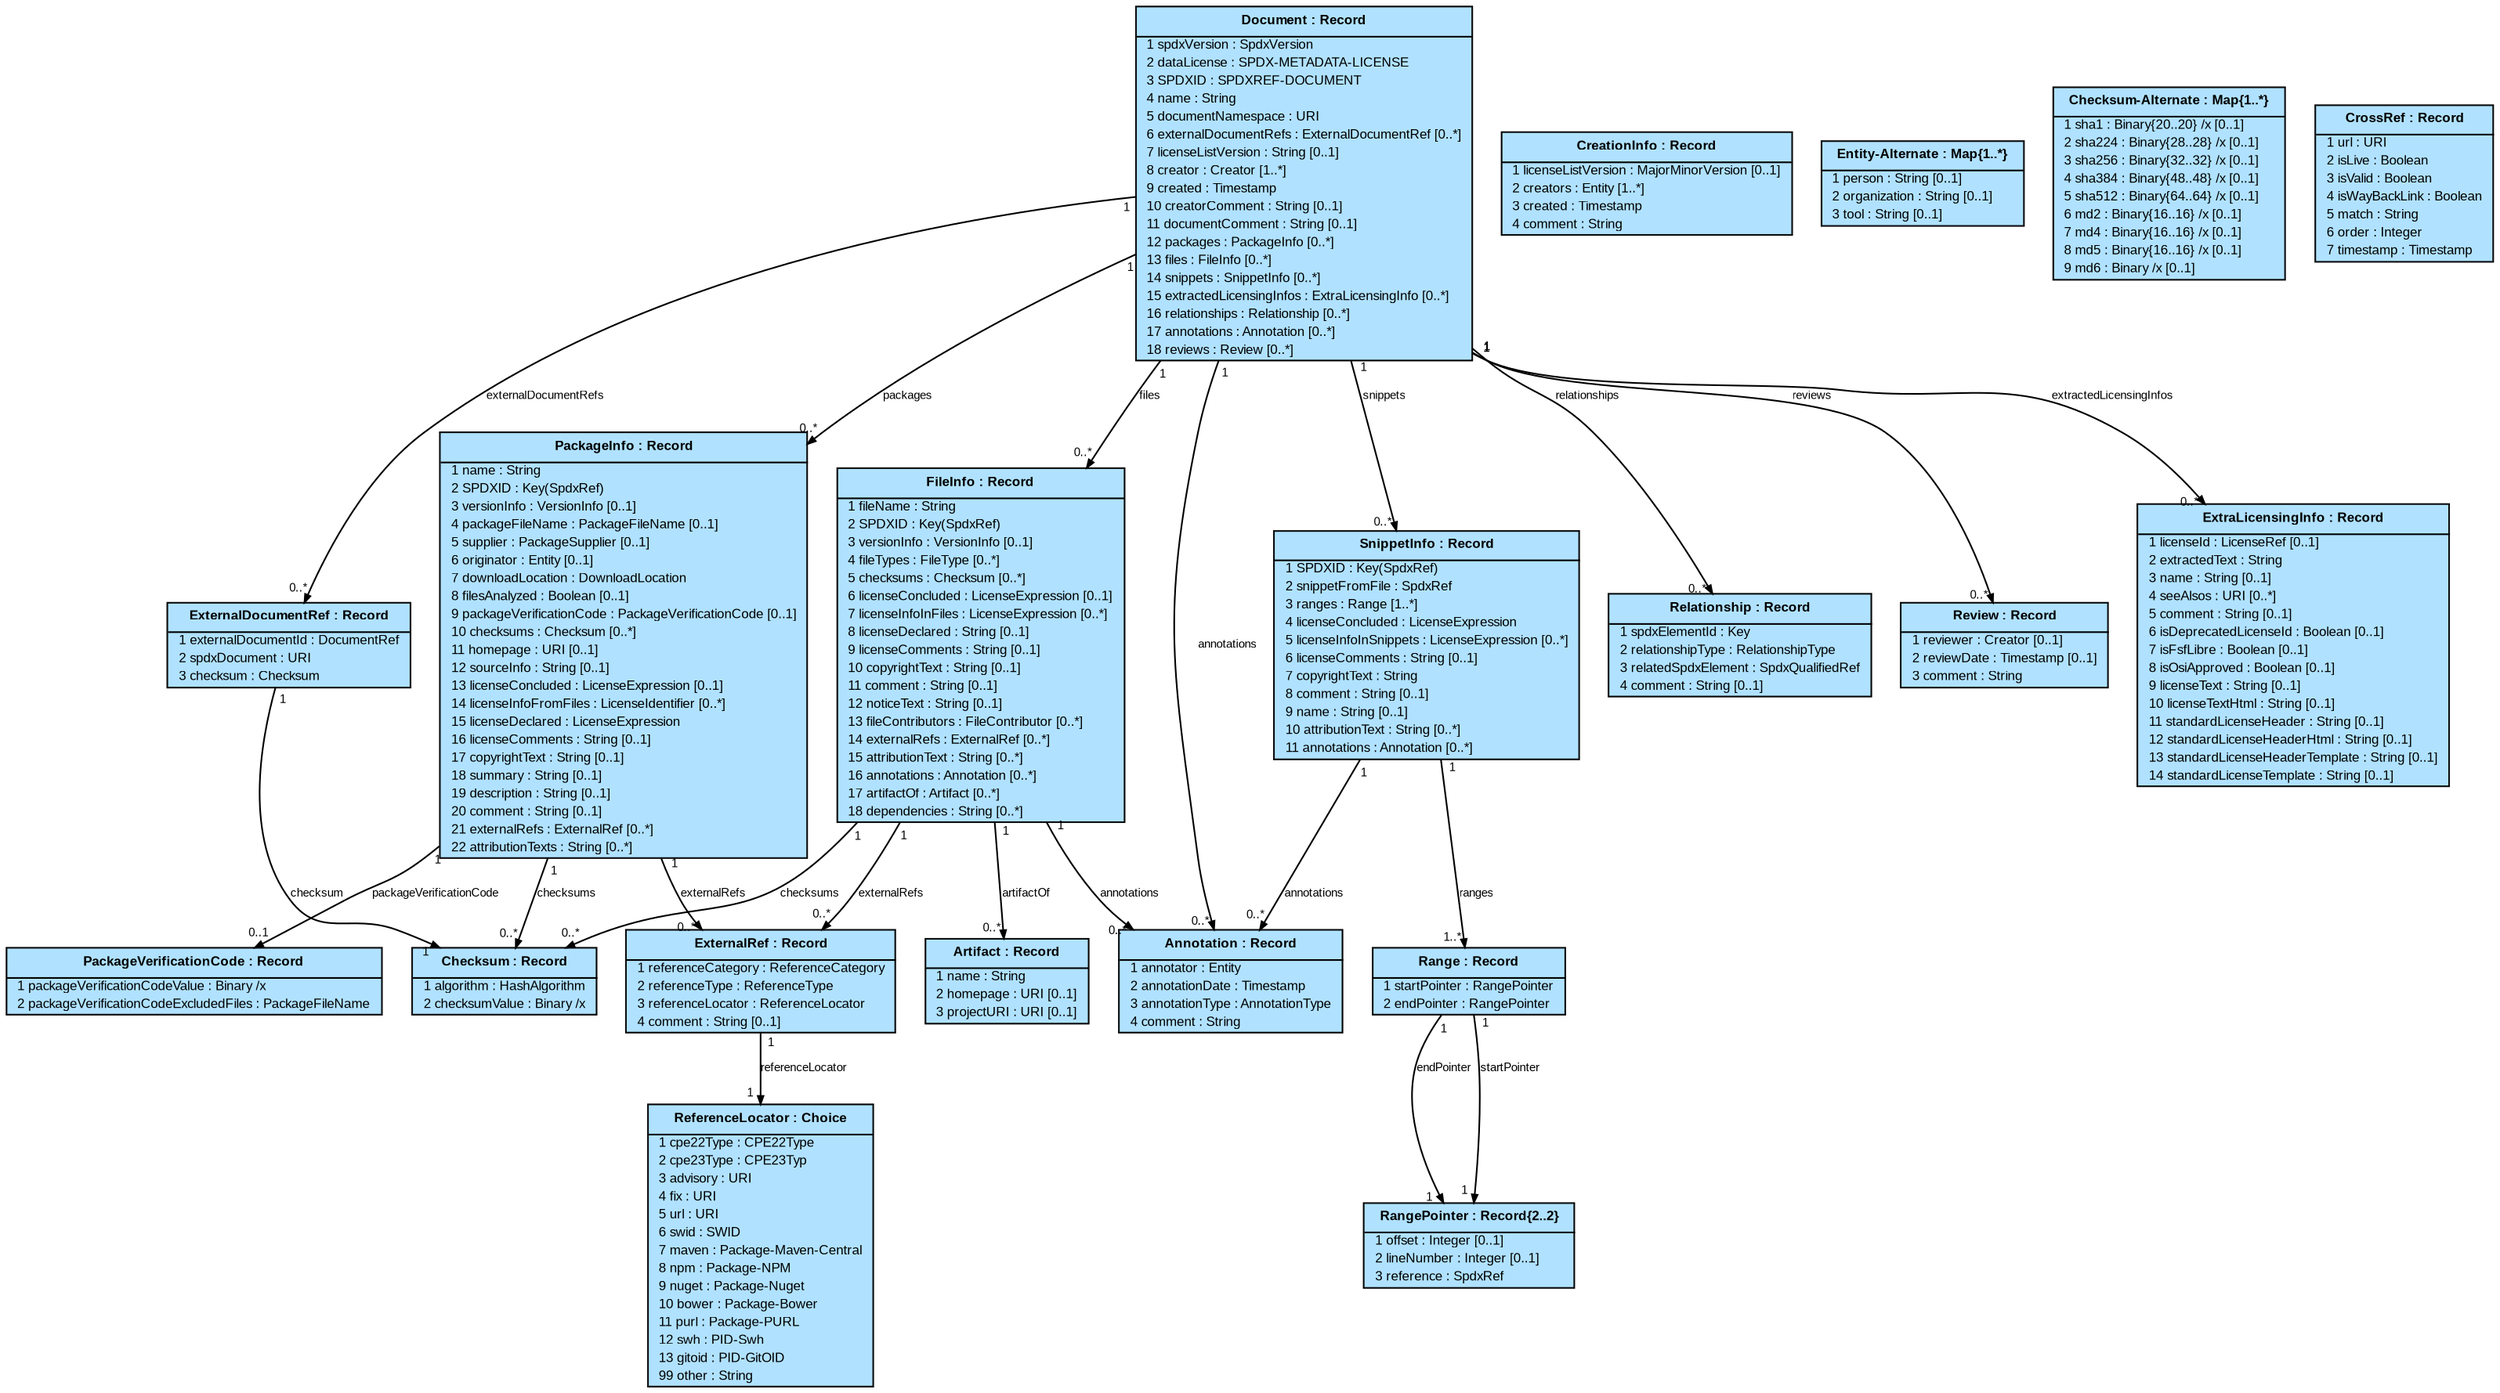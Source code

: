 # title: SPDX v2.3 Information Model
# package: http://spdx.org/spdx-v2.3
# license: CC0-1.0
# namespaces: {'ll': 'http://spdx.org/license-list'}
# exports: ['Document', 'TagMap$']
# config: {'$FieldName': '^[a-zA-Z][_A-Za-z0-9]{0,63}$', '$MaxElements': 1000}

digraph G {
  graph [fontname=Arial, fontsize=12];
  node [fontname=Arial, fontsize=8, shape=plain, style=filled, fillcolor=lightskyblue1];
  edge [fontname=Arial, fontsize=7, arrowsize=0.5, labelangle=45.0, labeldistance=0.9];
  bgcolor="transparent";

n0 [label=<<table cellborder="0" cellpadding="1" cellspacing="0">
<tr><td cellpadding="4"><b>  Document : Record  </b></td></tr><hr/>
  <tr><td align="left">  1 spdxVersion : SpdxVersion  </td></tr>
  <tr><td align="left">  2 dataLicense : SPDX-METADATA-LICENSE  </td></tr>
  <tr><td align="left">  3 SPDXID : SPDXREF-DOCUMENT  </td></tr>
  <tr><td align="left">  4 name : String  </td></tr>
  <tr><td align="left">  5 documentNamespace : URI  </td></tr>
  <tr><td align="left">  6 externalDocumentRefs : ExternalDocumentRef [0..*]  </td></tr>
  <tr><td align="left">  7 licenseListVersion : String [0..1]  </td></tr>
  <tr><td align="left">  8 creator : Creator [1..*]  </td></tr>
  <tr><td align="left">  9 created : Timestamp  </td></tr>
  <tr><td align="left">  10 creatorComment : String [0..1]  </td></tr>
  <tr><td align="left">  11 documentComment : String [0..1]  </td></tr>
  <tr><td align="left">  12 packages : PackageInfo [0..*]  </td></tr>
  <tr><td align="left">  13 files : FileInfo [0..*]  </td></tr>
  <tr><td align="left">  14 snippets : SnippetInfo [0..*]  </td></tr>
  <tr><td align="left">  15 extractedLicensingInfos : ExtraLicensingInfo [0..*]  </td></tr>
  <tr><td align="left">  16 relationships : Relationship [0..*]  </td></tr>
  <tr><td align="left">  17 annotations : Annotation [0..*]  </td></tr>
  <tr><td align="left">  18 reviews : Review [0..*]  </td></tr>
</table>>]

n1 [label=<<table cellborder="0" cellpadding="1" cellspacing="0">
<tr><td cellpadding="4"><b>  ExternalDocumentRef : Record  </b></td></tr><hr/>
  <tr><td align="left">  1 externalDocumentId : DocumentRef  </td></tr>
  <tr><td align="left">  2 spdxDocument : URI  </td></tr>
  <tr><td align="left">  3 checksum : Checksum  </td></tr>
</table>>]

n2 [label=<<table cellborder="0" cellpadding="1" cellspacing="0">
<tr><td cellpadding="4"><b>  CreationInfo : Record  </b></td></tr><hr/>
  <tr><td align="left">  1 licenseListVersion : MajorMinorVersion [0..1]  </td></tr>
  <tr><td align="left">  2 creators : Entity [1..*]  </td></tr>
  <tr><td align="left">  3 created : Timestamp  </td></tr>
  <tr><td align="left">  4 comment : String  </td></tr>
</table>>]

n3 [label=<<table cellborder="0" cellpadding="1" cellspacing="0">
<tr><td cellpadding="4"><b>  PackageInfo : Record  </b></td></tr><hr/>
  <tr><td align="left">  1 name : String  </td></tr>
  <tr><td align="left">  2 SPDXID : Key(SpdxRef)  </td></tr>
  <tr><td align="left">  3 versionInfo : VersionInfo [0..1]  </td></tr>
  <tr><td align="left">  4 packageFileName : PackageFileName [0..1]  </td></tr>
  <tr><td align="left">  5 supplier : PackageSupplier [0..1]  </td></tr>
  <tr><td align="left">  6 originator : Entity [0..1]  </td></tr>
  <tr><td align="left">  7 downloadLocation : DownloadLocation  </td></tr>
  <tr><td align="left">  8 filesAnalyzed : Boolean [0..1]  </td></tr>
  <tr><td align="left">  9 packageVerificationCode : PackageVerificationCode [0..1]  </td></tr>
  <tr><td align="left">  10 checksums : Checksum [0..*]  </td></tr>
  <tr><td align="left">  11 homepage : URI [0..1]  </td></tr>
  <tr><td align="left">  12 sourceInfo : String [0..1]  </td></tr>
  <tr><td align="left">  13 licenseConcluded : LicenseExpression [0..1]  </td></tr>
  <tr><td align="left">  14 licenseInfoFromFiles : LicenseIdentifier [0..*]  </td></tr>
  <tr><td align="left">  15 licenseDeclared : LicenseExpression  </td></tr>
  <tr><td align="left">  16 licenseComments : String [0..1]  </td></tr>
  <tr><td align="left">  17 copyrightText : String [0..1]  </td></tr>
  <tr><td align="left">  18 summary : String [0..1]  </td></tr>
  <tr><td align="left">  19 description : String [0..1]  </td></tr>
  <tr><td align="left">  20 comment : String [0..1]  </td></tr>
  <tr><td align="left">  21 externalRefs : ExternalRef [0..*]  </td></tr>
  <tr><td align="left">  22 attributionTexts : String [0..*]  </td></tr>
</table>>]

n4 [label=<<table cellborder="0" cellpadding="1" cellspacing="0">
<tr><td cellpadding="4"><b>  FileInfo : Record  </b></td></tr><hr/>
  <tr><td align="left">  1 fileName : String  </td></tr>
  <tr><td align="left">  2 SPDXID : Key(SpdxRef)  </td></tr>
  <tr><td align="left">  3 versionInfo : VersionInfo [0..1]  </td></tr>
  <tr><td align="left">  4 fileTypes : FileType [0..*]  </td></tr>
  <tr><td align="left">  5 checksums : Checksum [0..*]  </td></tr>
  <tr><td align="left">  6 licenseConcluded : LicenseExpression [0..1]  </td></tr>
  <tr><td align="left">  7 licenseInfoInFiles : LicenseExpression [0..*]  </td></tr>
  <tr><td align="left">  8 licenseDeclared : String [0..1]  </td></tr>
  <tr><td align="left">  9 licenseComments : String [0..1]  </td></tr>
  <tr><td align="left">  10 copyrightText : String [0..1]  </td></tr>
  <tr><td align="left">  11 comment : String [0..1]  </td></tr>
  <tr><td align="left">  12 noticeText : String [0..1]  </td></tr>
  <tr><td align="left">  13 fileContributors : FileContributor [0..*]  </td></tr>
  <tr><td align="left">  14 externalRefs : ExternalRef [0..*]  </td></tr>
  <tr><td align="left">  15 attributionText : String [0..*]  </td></tr>
  <tr><td align="left">  16 annotations : Annotation [0..*]  </td></tr>
  <tr><td align="left">  17 artifactOf : Artifact [0..*]  </td></tr>
  <tr><td align="left">  18 dependencies : String [0..*]  </td></tr>
</table>>]

n5 [label=<<table cellborder="0" cellpadding="1" cellspacing="0">
<tr><td cellpadding="4"><b>  SnippetInfo : Record  </b></td></tr><hr/>
  <tr><td align="left">  1 SPDXID : Key(SpdxRef)  </td></tr>
  <tr><td align="left">  2 snippetFromFile : SpdxRef  </td></tr>
  <tr><td align="left">  3 ranges : Range [1..*]  </td></tr>
  <tr><td align="left">  4 licenseConcluded : LicenseExpression  </td></tr>
  <tr><td align="left">  5 licenseInfoInSnippets : LicenseExpression [0..*]  </td></tr>
  <tr><td align="left">  6 licenseComments : String [0..1]  </td></tr>
  <tr><td align="left">  7 copyrightText : String  </td></tr>
  <tr><td align="left">  8 comment : String [0..1]  </td></tr>
  <tr><td align="left">  9 name : String [0..1]  </td></tr>
  <tr><td align="left">  10 attributionText : String [0..*]  </td></tr>
  <tr><td align="left">  11 annotations : Annotation [0..*]  </td></tr>
</table>>]

n6 [label=<<table cellborder="0" cellpadding="1" cellspacing="0">
<tr><td cellpadding="4"><b>  Relationship : Record  </b></td></tr><hr/>
  <tr><td align="left">  1 spdxElementId : Key  </td></tr>
  <tr><td align="left">  2 relationshipType : RelationshipType  </td></tr>
  <tr><td align="left">  3 relatedSpdxElement : SpdxQualifiedRef  </td></tr>
  <tr><td align="left">  4 comment : String [0..1]  </td></tr>
</table>>]

n7 [label=<<table cellborder="0" cellpadding="1" cellspacing="0">
<tr><td cellpadding="4"><b>  Annotation : Record  </b></td></tr><hr/>
  <tr><td align="left">  1 annotator : Entity  </td></tr>
  <tr><td align="left">  2 annotationDate : Timestamp  </td></tr>
  <tr><td align="left">  3 annotationType : AnnotationType  </td></tr>
  <tr><td align="left">  4 comment : String  </td></tr>
</table>>]

n8 [label=<<table cellborder="0" cellpadding="1" cellspacing="0">
<tr><td cellpadding="4"><b>  Review : Record  </b></td></tr><hr/>
  <tr><td align="left">  1 reviewer : Creator [0..1]  </td></tr>
  <tr><td align="left">  2 reviewDate : Timestamp [0..1]  </td></tr>
  <tr><td align="left">  3 comment : String  </td></tr>
</table>>]

n24 [label=<<table cellborder="0" cellpadding="1" cellspacing="0">
<tr><td cellpadding="4"><b>  Entity-Alternate : Map{1..*}  </b></td></tr><hr/>
  <tr><td align="left">  1 person : String [0..1]  </td></tr>
  <tr><td align="left">  2 organization : String [0..1]  </td></tr>
  <tr><td align="left">  3 tool : String [0..1]  </td></tr>
</table>>]

n26 [label=<<table cellborder="0" cellpadding="1" cellspacing="0">
<tr><td cellpadding="4"><b>  PackageVerificationCode : Record  </b></td></tr><hr/>
  <tr><td align="left">  1 packageVerificationCodeValue : Binary /x  </td></tr>
  <tr><td align="left">  2 packageVerificationCodeExcludedFiles : PackageFileName  </td></tr>
</table>>]

n27 [label=<<table cellborder="0" cellpadding="1" cellspacing="0">
<tr><td cellpadding="4"><b>  Checksum : Record  </b></td></tr><hr/>
  <tr><td align="left">  1 algorithm : HashAlgorithm  </td></tr>
  <tr><td align="left">  2 checksumValue : Binary /x  </td></tr>
</table>>]

n28 [label=<<table cellborder="0" cellpadding="1" cellspacing="0">
<tr><td cellpadding="4"><b>  Checksum-Alternate : Map{1..*}  </b></td></tr><hr/>
  <tr><td align="left">  1 sha1 : Binary{20..20} /x [0..1]  </td></tr>
  <tr><td align="left">  2 sha224 : Binary{28..28} /x [0..1]  </td></tr>
  <tr><td align="left">  3 sha256 : Binary{32..32} /x [0..1]  </td></tr>
  <tr><td align="left">  4 sha384 : Binary{48..48} /x [0..1]  </td></tr>
  <tr><td align="left">  5 sha512 : Binary{64..64} /x [0..1]  </td></tr>
  <tr><td align="left">  6 md2 : Binary{16..16} /x [0..1]  </td></tr>
  <tr><td align="left">  7 md4 : Binary{16..16} /x [0..1]  </td></tr>
  <tr><td align="left">  8 md5 : Binary{16..16} /x [0..1]  </td></tr>
  <tr><td align="left">  9 md6 : Binary /x [0..1]  </td></tr>
</table>>]

n29 [label=<<table cellborder="0" cellpadding="1" cellspacing="0">
<tr><td cellpadding="4"><b>  ExternalRef : Record  </b></td></tr><hr/>
  <tr><td align="left">  1 referenceCategory : ReferenceCategory  </td></tr>
  <tr><td align="left">  2 referenceType : ReferenceType  </td></tr>
  <tr><td align="left">  3 referenceLocator : ReferenceLocator  </td></tr>
  <tr><td align="left">  4 comment : String [0..1]  </td></tr>
</table>>]

n31 [label=<<table cellborder="0" cellpadding="1" cellspacing="0">
<tr><td cellpadding="4"><b>  ReferenceLocator : Choice  </b></td></tr><hr/>
  <tr><td align="left">  1 cpe22Type : CPE22Type  </td></tr>
  <tr><td align="left">  2 cpe23Type : CPE23Typ  </td></tr>
  <tr><td align="left">  3 advisory : URI  </td></tr>
  <tr><td align="left">  4 fix : URI  </td></tr>
  <tr><td align="left">  5 url : URI  </td></tr>
  <tr><td align="left">  6 swid : SWID  </td></tr>
  <tr><td align="left">  7 maven : Package-Maven-Central  </td></tr>
  <tr><td align="left">  8 npm : Package-NPM  </td></tr>
  <tr><td align="left">  9 nuget : Package-Nuget  </td></tr>
  <tr><td align="left">  10 bower : Package-Bower  </td></tr>
  <tr><td align="left">  11 purl : Package-PURL  </td></tr>
  <tr><td align="left">  12 swh : PID-Swh  </td></tr>
  <tr><td align="left">  13 gitoid : PID-GitOID  </td></tr>
  <tr><td align="left">  99 other : String  </td></tr>
</table>>]

n44 [label=<<table cellborder="0" cellpadding="1" cellspacing="0">
<tr><td cellpadding="4"><b>  Range : Record  </b></td></tr><hr/>
  <tr><td align="left">  1 startPointer : RangePointer  </td></tr>
  <tr><td align="left">  2 endPointer : RangePointer  </td></tr>
</table>>]

n45 [label=<<table cellborder="0" cellpadding="1" cellspacing="0">
<tr><td cellpadding="4"><b>  RangePointer : Record{2..2}  </b></td></tr><hr/>
  <tr><td align="left">  1 offset : Integer [0..1]  </td></tr>
  <tr><td align="left">  2 lineNumber : Integer [0..1]  </td></tr>
  <tr><td align="left">  3 reference : SpdxRef  </td></tr>
</table>>]

n46 [label=<<table cellborder="0" cellpadding="1" cellspacing="0">
<tr><td cellpadding="4"><b>  Artifact : Record  </b></td></tr><hr/>
  <tr><td align="left">  1 name : String  </td></tr>
  <tr><td align="left">  2 homepage : URI [0..1]  </td></tr>
  <tr><td align="left">  3 projectURI : URI [0..1]  </td></tr>
</table>>]

n47 [label=<<table cellborder="0" cellpadding="1" cellspacing="0">
<tr><td cellpadding="4"><b>  ExtraLicensingInfo : Record  </b></td></tr><hr/>
  <tr><td align="left">  1 licenseId : LicenseRef [0..1]  </td></tr>
  <tr><td align="left">  2 extractedText : String  </td></tr>
  <tr><td align="left">  3 name : String [0..1]  </td></tr>
  <tr><td align="left">  4 seeAlsos : URI [0..*]  </td></tr>
  <tr><td align="left">  5 comment : String [0..1]  </td></tr>
  <tr><td align="left">  6 isDeprecatedLicenseId : Boolean [0..1]  </td></tr>
  <tr><td align="left">  7 isFsfLibre : Boolean [0..1]  </td></tr>
  <tr><td align="left">  8 isOsiApproved : Boolean [0..1]  </td></tr>
  <tr><td align="left">  9 licenseText : String [0..1]  </td></tr>
  <tr><td align="left">  10 licenseTextHtml : String [0..1]  </td></tr>
  <tr><td align="left">  11 standardLicenseHeader : String [0..1]  </td></tr>
  <tr><td align="left">  12 standardLicenseHeaderHtml : String [0..1]  </td></tr>
  <tr><td align="left">  13 standardLicenseHeaderTemplate : String [0..1]  </td></tr>
  <tr><td align="left">  14 standardLicenseTemplate : String [0..1]  </td></tr>
</table>>]

n48 [label=<<table cellborder="0" cellpadding="1" cellspacing="0">
<tr><td cellpadding="4"><b>  CrossRef : Record  </b></td></tr><hr/>
  <tr><td align="left">  1 url : URI  </td></tr>
  <tr><td align="left">  2 isLive : Boolean  </td></tr>
  <tr><td align="left">  3 isValid : Boolean  </td></tr>
  <tr><td align="left">  4 isWayBackLink : Boolean  </td></tr>
  <tr><td align="left">  5 match : String  </td></tr>
  <tr><td align="left">  6 order : Integer  </td></tr>
  <tr><td align="left">  7 timestamp : Timestamp  </td></tr>
</table>>]

  n0 -> n1 [label=externalDocumentRefs, headlabel="0..*", taillabel="1"]
  n0 -> n3 [label=packages, headlabel="0..*", taillabel="1"]
  n0 -> n4 [label=files, headlabel="0..*", taillabel="1"]
  n0 -> n5 [label=snippets, headlabel="0..*", taillabel="1"]
  n0 -> n47 [label=extractedLicensingInfos, headlabel="0..*", taillabel="1"]
  n0 -> n6 [label=relationships, headlabel="0..*", taillabel="1"]
  n0 -> n7 [label=annotations, headlabel="0..*", taillabel="1"]
  n0 -> n8 [label=reviews, headlabel="0..*", taillabel="1"]
  n1 -> n27 [label=checksum, headlabel="1", taillabel="1"]
  n3 -> n26 [label=packageVerificationCode, headlabel="0..1", taillabel="1"]
  n3 -> n27 [label=checksums, headlabel="0..*", taillabel="1"]
  n3 -> n29 [label=externalRefs, headlabel="0..*", taillabel="1"]
  n4 -> n27 [label=checksums, headlabel="0..*", taillabel="1"]
  n4 -> n29 [label=externalRefs, headlabel="0..*", taillabel="1"]
  n4 -> n7 [label=annotations, headlabel="0..*", taillabel="1"]
  n4 -> n46 [label=artifactOf, headlabel="0..*", taillabel="1"]
  n5 -> n44 [label=ranges, headlabel="1..*", taillabel="1"]
  n5 -> n7 [label=annotations, headlabel="0..*", taillabel="1"]
  n29 -> n31 [label=referenceLocator, headlabel="1", taillabel="1"]
  n44 -> n45 [label=startPointer, headlabel="1", taillabel="1"]
  n44 -> n45 [label=endPointer, headlabel="1", taillabel="1"]
}
